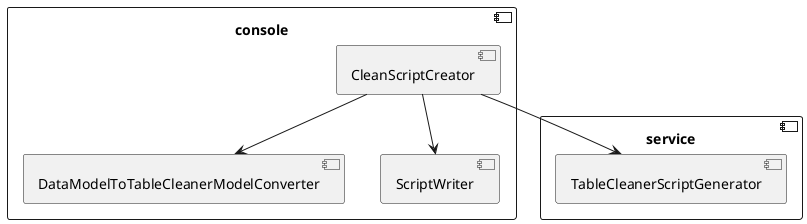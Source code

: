 @startuml

component service {

	component TableCleanerScriptGenerator

}

component console {

	component CleanScriptCreator

	component DataModelToTableCleanerModelConverter
	
	component ScriptWriter
	
	CleanScriptCreator -DOWN-> DataModelToTableCleanerModelConverter
	CleanScriptCreator -DOWN-> ScriptWriter
	CleanScriptCreator -DOWN-> TableCleanerScriptGenerator

}

@enduml